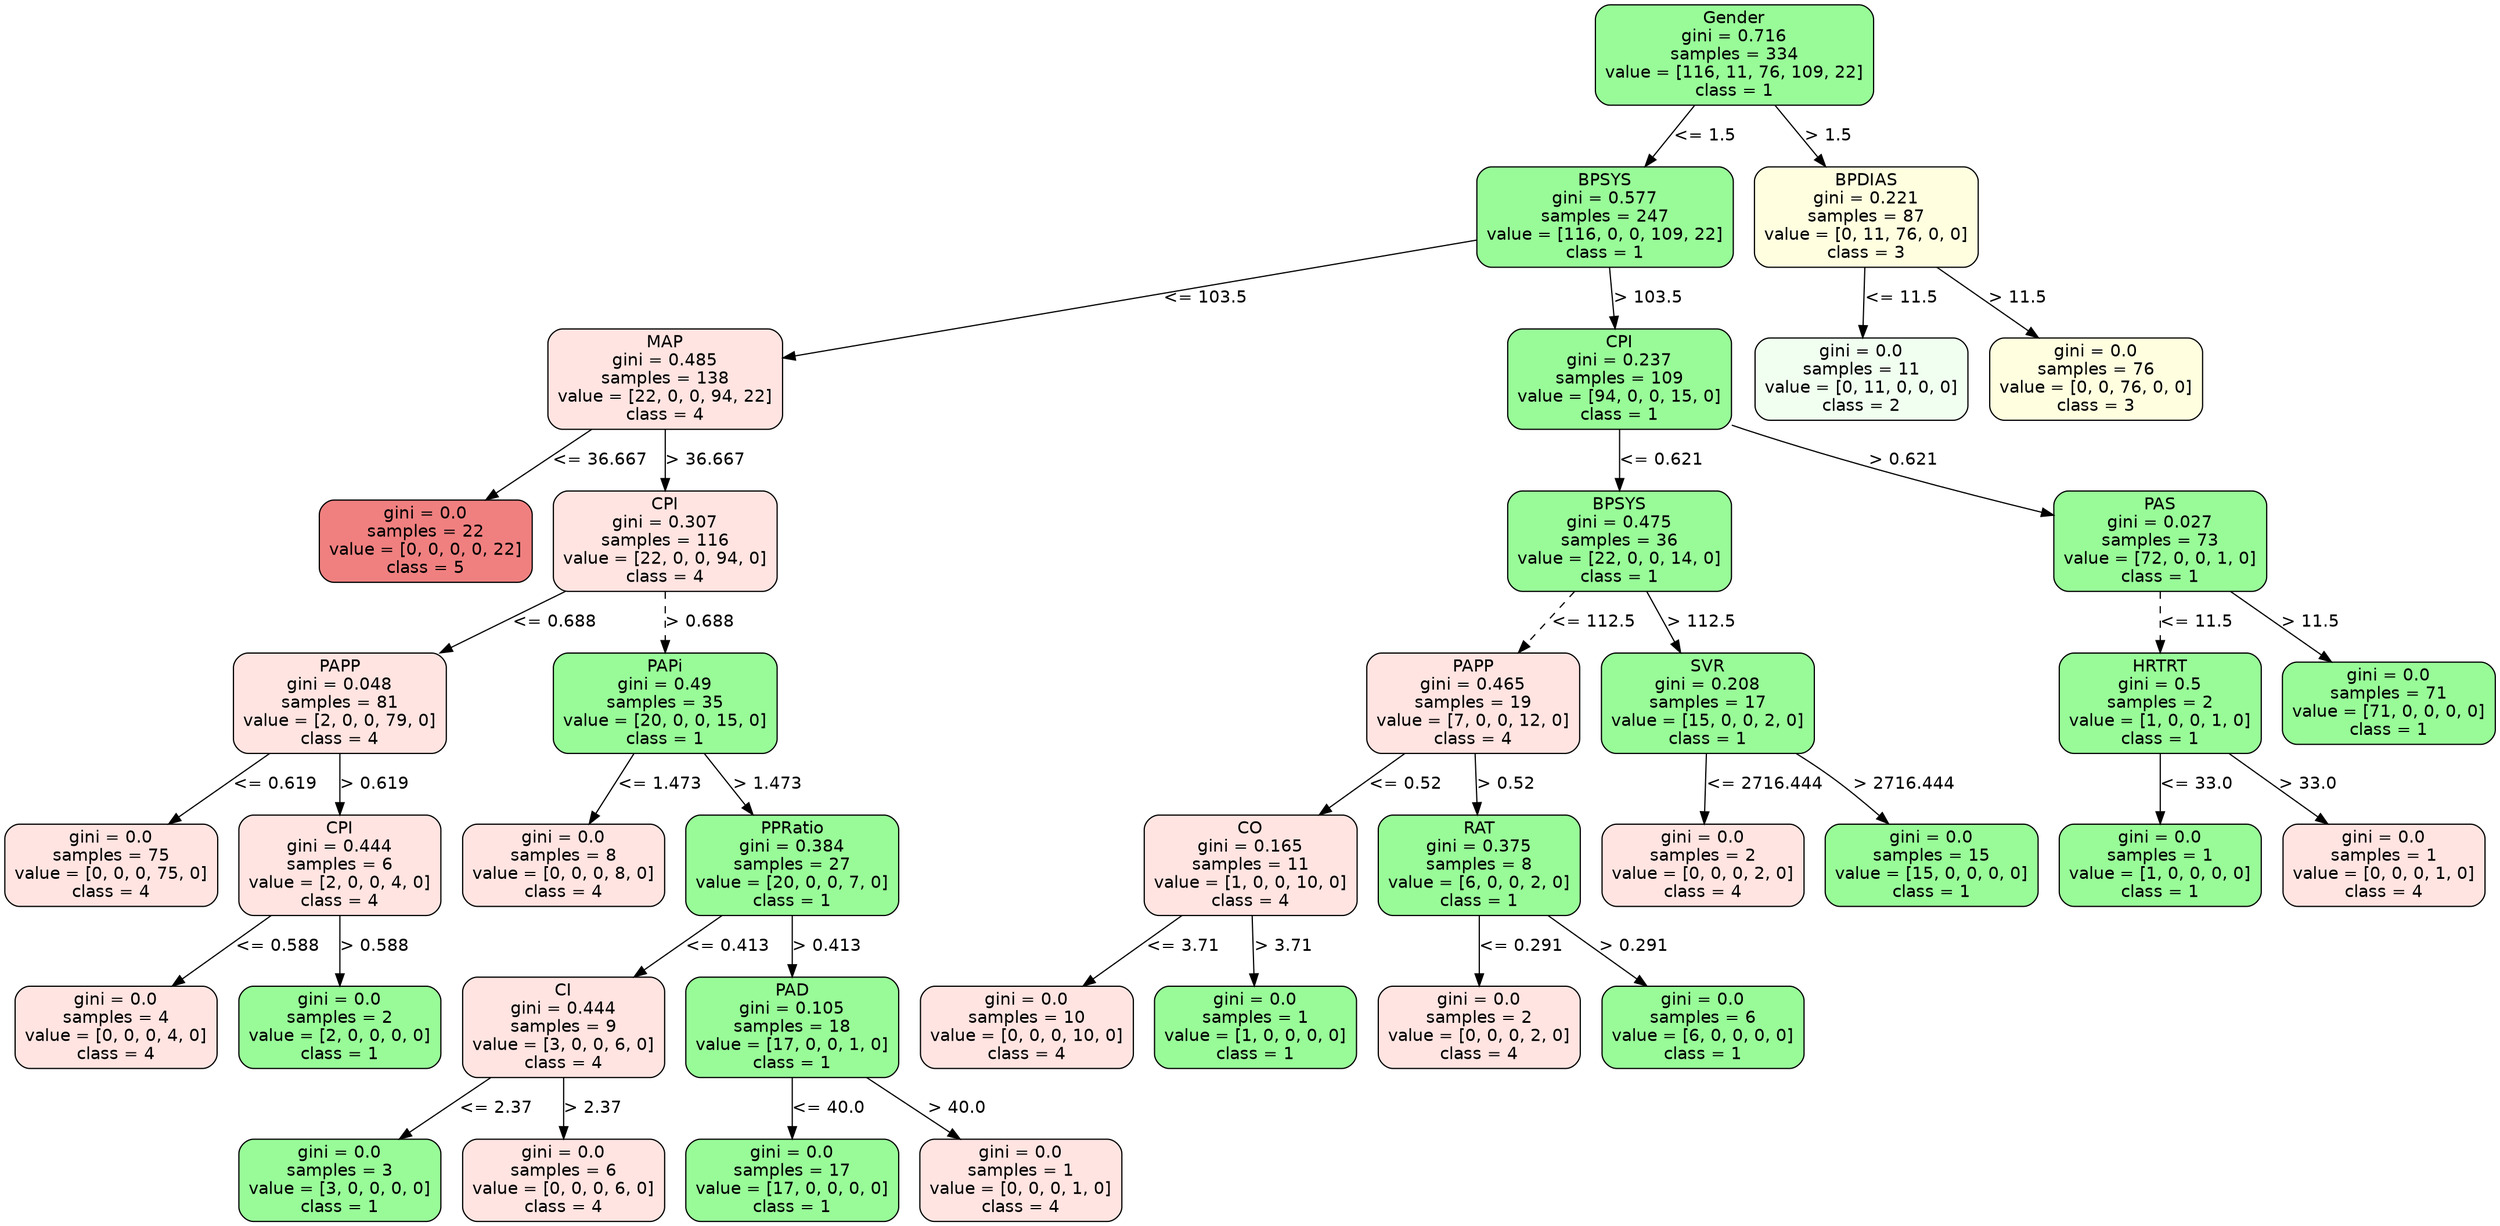 strict digraph Tree {
	graph [bb="0,0,1758,1006"];
	node [color=black,
		fontname=helvetica,
		label="\N",
		shape=box,
		style="filled, rounded"
	];
	edge [fontname=helvetica];
	0	 [fillcolor=palegreen,
		height=1.1528,
		label="Gender\ngini = 0.716\nsamples = 334\nvalue = [116, 11, 76, 109, 22]\nclass = 1",
		pos="1199.5,964.5",
		width=2.6667];
	1	 [fillcolor=palegreen,
		height=1.1528,
		label="BPSYS\ngini = 0.577\nsamples = 247\nvalue = [116, 0, 0, 109, 22]\nclass = 1",
		pos="1108.5,830.5",
		width=2.4583];
	0 -> 1	 [label="<= 1.5",
		labelangle=45,
		labeldistance=2.5,
		lp="1177.5,897.5",
		op="<=",
		param=1.5,
		pos="e,1136.8,872.14 1171.2,922.84 1162.1,909.48 1152,894.54 1142.5,880.64",
		style=solid];
	36	 [fillcolor=lightyellow,
		height=1.1528,
		label="BPDIAS\ngini = 0.221\nsamples = 87\nvalue = [0, 11, 76, 0, 0]\nclass = 3",
		pos="1292.5,830.5",
		width=2.1528];
	0 -> 36	 [label="> 1.5",
		labelangle=-45,
		labeldistance=2.5,
		lp="1265,897.5",
		op=">",
		param=1.5,
		pos="e,1263.6,872.14 1228.4,922.84 1237.7,909.48 1248.1,894.54 1257.7,880.64",
		style=solid];
	2	 [fillcolor=mistyrose,
		height=1.1528,
		label="MAP\ngini = 0.485\nsamples = 138\nvalue = [22, 0, 0, 94, 22]\nclass = 4",
		pos="474.5,696.5",
		width=2.25];
	1 -> 2	 [label="<= 103.5",
		lp="839,763.5",
		op="<=",
		param=103.5,
		pos="e,555.7,713.66 1019.7,811.73 899.68,786.37 686.9,741.39 565.7,715.77",
		style=solid];
	19	 [fillcolor=palegreen,
		height=1.1528,
		label="CPI\ngini = 0.237\nsamples = 109\nvalue = [94, 0, 0, 15, 0]\nclass = 1",
		pos="1117.5,696.5",
		width=2.1528];
	1 -> 19	 [label="> 103.5",
		lp="1136.5,763.5",
		op=">",
		param=103.5,
		pos="e,1114.7,738.14 1111.3,788.84 1112.2,775.98 1113.1,761.66 1114,748.21",
		style=solid];
	3	 [fillcolor=lightcoral,
		height=0.94444,
		label="gini = 0.0\nsamples = 22\nvalue = [0, 0, 0, 0, 22]\nclass = 5",
		pos="305.5,562.5",
		width=2.0417];
	2 -> 3	 [label="<= 36.667",
		lp="426.5,629.5",
		op="<=",
		param=36.667,
		pos="e,348.38,596.5 421.95,654.84 401.08,638.29 377.16,619.32 356.45,602.9",
		style=solid];
	4	 [fillcolor=mistyrose,
		height=1.1528,
		label="CPI\ngini = 0.307\nsamples = 116\nvalue = [22, 0, 0, 94, 0]\nclass = 4",
		pos="474.5,562.5",
		width=2.1528];
	2 -> 4	 [label="> 36.667",
		lp="501.5,629.5",
		op=">",
		param=36.667,
		pos="e,474.5,604.14 474.5,654.84 474.5,641.98 474.5,627.66 474.5,614.21",
		style=solid];
	5	 [fillcolor=mistyrose,
		height=1.1528,
		label="PAPP\ngini = 0.048\nsamples = 81\nvalue = [2, 0, 0, 79, 0]\nclass = 4",
		pos="235.5,428.5",
		width=2.0417];
	4 -> 5	 [label="<= 0.688",
		lp="390,495.5",
		op="<=",
		param=0.688,
		pos="e,309.35,469.91 400.19,520.84 374.21,506.27 344.89,489.83 318.27,474.91",
		style=solid];
	10	 [fillcolor=palegreen,
		height=1.1528,
		label="PAPi\ngini = 0.49\nsamples = 35\nvalue = [20, 0, 0, 15, 0]\nclass = 1",
		pos="474.5,428.5",
		width=2.1528];
	4 -> 10	 [label="> 0.688",
		lp="497.5,495.5",
		op=">",
		param=0.688,
		pos="e,474.5,470.14 474.5,520.84 474.5,507.98 474.5,493.66 474.5,480.21",
		style=dashed];
	6	 [fillcolor=mistyrose,
		height=0.94444,
		label="gini = 0.0\nsamples = 75\nvalue = [0, 0, 0, 75, 0]\nclass = 4",
		pos="73.5,294.5",
		width=2.0417];
	5 -> 6	 [label="<= 0.619",
		lp="187,361.5",
		op="<=",
		param=0.619,
		pos="e,114.61,328.5 185.13,386.84 165.12,370.29 142.19,351.32 122.34,334.9",
		style=solid];
	7	 [fillcolor=mistyrose,
		height=1.1528,
		label="CPI\ngini = 0.444\nsamples = 6\nvalue = [2, 0, 0, 4, 0]\nclass = 4",
		pos="235.5,294.5",
		width=1.9444];
	5 -> 7	 [label="> 0.619",
		lp="258.5,361.5",
		op=">",
		param=0.619,
		pos="e,235.5,336.14 235.5,386.84 235.5,373.98 235.5,359.66 235.5,346.21",
		style=solid];
	8	 [fillcolor=mistyrose,
		height=0.94444,
		label="gini = 0.0\nsamples = 4\nvalue = [0, 0, 0, 4, 0]\nclass = 4",
		pos="77.5,160.5",
		width=1.9444];
	7 -> 8	 [label="<= 0.588",
		lp="189,227.5",
		op="<=",
		param=0.588,
		pos="e,117.59,194.5 186.37,252.84 166.95,236.36 144.69,217.49 125.39,201.12",
		style=solid];
	9	 [fillcolor=palegreen,
		height=0.94444,
		label="gini = 0.0\nsamples = 2\nvalue = [2, 0, 0, 0, 0]\nclass = 1",
		pos="235.5,160.5",
		width=1.9444];
	7 -> 9	 [label="> 0.588",
		lp="258.5,227.5",
		op=">",
		param=0.588,
		pos="e,235.5,194.5 235.5,252.84 235.5,237.6 235.5,220.33 235.5,204.87",
		style=solid];
	11	 [fillcolor=mistyrose,
		height=0.94444,
		label="gini = 0.0\nsamples = 8\nvalue = [0, 0, 0, 8, 0]\nclass = 4",
		pos="393.5,294.5",
		width=1.9444];
	10 -> 11	 [label="<= 1.473",
		lp="464,361.5",
		op="<=",
		param=1.473,
		pos="e,412.87,328.81 447.48,386.71 443.75,380.79 440,374.76 436.5,369 430.38,358.93 423.95,347.99 417.98,337.68",
		style=solid];
	12	 [fillcolor=palegreen,
		height=1.1528,
		label="PPRatio\ngini = 0.384\nsamples = 27\nvalue = [20, 0, 0, 7, 0]\nclass = 1",
		pos="555.5,294.5",
		width=2.0417];
	10 -> 12	 [label="> 1.473",
		lp="540.5,361.5",
		op=">",
		param=1.473,
		pos="e,530.33,336.14 499.68,386.84 507.69,373.6 516.62,358.82 524.96,345.03",
		style=solid];
	13	 [fillcolor=mistyrose,
		height=1.1528,
		label="CI\ngini = 0.444\nsamples = 9\nvalue = [3, 0, 0, 6, 0]\nclass = 4",
		pos="393.5,160.5",
		width=1.9444];
	12 -> 13	 [label="<= 0.413",
		lp="507,227.5",
		op="<=",
		param=0.413,
		pos="e,443.84,202.14 505.13,252.84 488.22,238.84 469.21,223.13 451.74,208.68",
		style=solid];
	16	 [fillcolor=palegreen,
		height=1.1528,
		label="PAD\ngini = 0.105\nsamples = 18\nvalue = [17, 0, 0, 1, 0]\nclass = 1",
		pos="555.5,160.5",
		width=2.0417];
	12 -> 16	 [label="> 0.413",
		lp="578.5,227.5",
		op=">",
		param=0.413,
		pos="e,555.5,202.14 555.5,252.84 555.5,239.98 555.5,225.66 555.5,212.21",
		style=solid];
	14	 [fillcolor=palegreen,
		height=0.94444,
		label="gini = 0.0\nsamples = 3\nvalue = [3, 0, 0, 0, 0]\nclass = 1",
		pos="235.5,34",
		width=1.9444];
	13 -> 14	 [label="<= 2.37",
		lp="338,93.5",
		op="<=",
		param=2.37,
		pos="e,278.14,68.142 341.33,118.73 323.55,104.5 303.73,88.625 286.08,74.497",
		style=solid];
	15	 [fillcolor=mistyrose,
		height=0.94444,
		label="gini = 0.0\nsamples = 6\nvalue = [0, 0, 0, 6, 0]\nclass = 4",
		pos="393.5,34",
		width=1.9444];
	13 -> 15	 [label="> 2.37",
		lp="413,93.5",
		op=">",
		param=2.37,
		pos="e,393.5,68.142 393.5,118.73 393.5,105.78 393.5,91.472 393.5,78.356",
		style=solid];
	17	 [fillcolor=palegreen,
		height=0.94444,
		label="gini = 0.0\nsamples = 17\nvalue = [17, 0, 0, 0, 0]\nclass = 1",
		pos="555.5,34",
		width=2.0417];
	16 -> 17	 [label="<= 40.0",
		lp="579,93.5",
		op="<=",
		param=40.0,
		pos="e,555.5,68.142 555.5,118.73 555.5,105.78 555.5,91.472 555.5,78.356",
		style=solid];
	18	 [fillcolor=mistyrose,
		height=0.94444,
		label="gini = 0.0\nsamples = 1\nvalue = [0, 0, 0, 1, 0]\nclass = 4",
		pos="717.5,34",
		width=1.9444];
	16 -> 18	 [label="> 40.0",
		lp="666,93.5",
		op=">",
		param=40.0,
		pos="e,673.78,68.142 608.99,118.73 627.22,104.5 647.55,88.625 665.64,74.497",
		style=solid];
	20	 [fillcolor=palegreen,
		height=1.1528,
		label="BPSYS\ngini = 0.475\nsamples = 36\nvalue = [22, 0, 0, 14, 0]\nclass = 1",
		pos="1117.5,562.5",
		width=2.1528];
	19 -> 20	 [label="<= 0.621",
		lp="1145,629.5",
		op="<=",
		param=0.621,
		pos="e,1117.5,604.14 1117.5,654.84 1117.5,641.98 1117.5,627.66 1117.5,614.21",
		style=solid];
	31	 [fillcolor=palegreen,
		height=1.1528,
		label="PAS\ngini = 0.027\nsamples = 73\nvalue = [72, 0, 0, 1, 0]\nclass = 1",
		pos="1522.5,562.5",
		width=2.0417];
	19 -> 31	 [label="> 0.621",
		lp="1323.5,629.5",
		op=">",
		param=0.621,
		pos="e,1448.7,580.52 1195.4,658.97 1198.8,657.59 1202.2,656.26 1205.5,655 1283.1,625.58 1374.4,599.84 1439,583.04",
		style=solid];
	21	 [fillcolor=mistyrose,
		height=1.1528,
		label="PAPP\ngini = 0.465\nsamples = 19\nvalue = [7, 0, 0, 12, 0]\nclass = 4",
		pos="1035.5,428.5",
		width=2.0417];
	20 -> 21	 [label="<= 112.5",
		lp="1107,495.5",
		op="<=",
		param=112.5,
		pos="e,1061,470.14 1092,520.84 1083.9,507.6 1074.9,492.82 1066.4,479.03",
		style=dashed];
	28	 [fillcolor=palegreen,
		height=1.1528,
		label="SVR\ngini = 0.208\nsamples = 17\nvalue = [15, 0, 0, 2, 0]\nclass = 1",
		pos="1200.5,428.5",
		width=2.0417];
	20 -> 28	 [label="> 112.5",
		lp="1184.5,495.5",
		op=">",
		param=112.5,
		pos="e,1174.7,470.14 1143.3,520.84 1151.5,507.6 1160.7,492.82 1169.2,479.03",
		style=solid];
	22	 [fillcolor=mistyrose,
		height=1.1528,
		label="CO\ngini = 0.165\nsamples = 11\nvalue = [1, 0, 0, 10, 0]\nclass = 4",
		pos="878.5,294.5",
		width=2.0417];
	21 -> 22	 [label="<= 0.52",
		lp="986,361.5",
		op="<=",
		param=0.52,
		pos="e,927.28,336.14 986.68,386.84 970.29,372.84 951.87,357.13 934.95,342.68",
		style=solid];
	25	 [fillcolor=palegreen,
		height=1.1528,
		label="RAT\ngini = 0.375\nsamples = 8\nvalue = [6, 0, 0, 2, 0]\nclass = 1",
		pos="1040.5,294.5",
		width=1.9444];
	21 -> 25	 [label="> 0.52",
		lp="1058,361.5",
		op=">",
		param=0.52,
		pos="e,1038.9,336.14 1037.1,386.84 1037.5,373.98 1038.1,359.66 1038.6,346.21",
		style=solid];
	23	 [fillcolor=mistyrose,
		height=0.94444,
		label="gini = 0.0\nsamples = 10\nvalue = [0, 0, 0, 10, 0]\nclass = 4",
		pos="720.5,160.5",
		width=2.0417];
	22 -> 23	 [label="<= 3.71",
		lp="828,227.5",
		op="<=",
		param=3.71,
		pos="e,760.59,194.5 829.37,252.84 809.95,236.36 787.69,217.49 768.39,201.12",
		style=solid];
	24	 [fillcolor=palegreen,
		height=0.94444,
		label="gini = 0.0\nsamples = 1\nvalue = [1, 0, 0, 0, 0]\nclass = 1",
		pos="882.5,160.5",
		width=1.9444];
	22 -> 24	 [label="> 3.71",
		lp="901,227.5",
		op=">",
		param=3.71,
		pos="e,881.48,194.5 879.74,252.84 880.2,237.6 880.71,220.33 881.18,204.87",
		style=solid];
	26	 [fillcolor=mistyrose,
		height=0.94444,
		label="gini = 0.0\nsamples = 2\nvalue = [0, 0, 0, 2, 0]\nclass = 4",
		pos="1040.5,160.5",
		width=1.9444];
	25 -> 26	 [label="<= 0.291",
		lp="1068,227.5",
		op="<=",
		param=0.291,
		pos="e,1040.5,194.5 1040.5,252.84 1040.5,237.6 1040.5,220.33 1040.5,204.87",
		style=solid];
	27	 [fillcolor=palegreen,
		height=0.94444,
		label="gini = 0.0\nsamples = 6\nvalue = [6, 0, 0, 0, 0]\nclass = 1",
		pos="1198.5,160.5",
		width=1.9444];
	25 -> 27	 [label="> 0.291",
		lp="1147.5,227.5",
		op=">",
		param=0.291,
		pos="e,1158.4,194.5 1089.6,252.84 1109.1,236.36 1131.3,217.49 1150.6,201.12",
		style=solid];
	29	 [fillcolor=mistyrose,
		height=0.94444,
		label="gini = 0.0\nsamples = 2\nvalue = [0, 0, 0, 2, 0]\nclass = 4",
		pos="1198.5,294.5",
		width=1.9444];
	28 -> 29	 [label="<= 2716.444",
		lp="1239,361.5",
		op="<=",
		param=2716.444,
		pos="e,1199,328.5 1199.9,386.84 1199.7,371.6 1199.4,354.33 1199.2,338.87",
		style=solid];
	30	 [fillcolor=palegreen,
		height=0.94444,
		label="gini = 0.0\nsamples = 15\nvalue = [15, 0, 0, 0, 0]\nclass = 1",
		pos="1360.5,294.5",
		width=2.0417];
	28 -> 30	 [label="> 2716.444",
		lp="1332,361.5",
		op=">",
		param=2716.444,
		pos="e,1325.9,328.83 1259.1,386.76 1266.8,380.94 1274.4,374.92 1281.5,369 1293.9,358.7 1306.7,347 1318.4,335.96",
		style=solid];
	32	 [fillcolor=palegreen,
		height=1.1528,
		label="HRTRT\ngini = 0.5\nsamples = 2\nvalue = [1, 0, 0, 1, 0]\nclass = 1",
		pos="1522.5,428.5",
		width=1.9444];
	31 -> 32	 [label="<= 11.5",
		lp="1546,495.5",
		op="<=",
		param=11.5,
		pos="e,1522.5,470.14 1522.5,520.84 1522.5,507.98 1522.5,493.66 1522.5,480.21",
		style=dashed];
	35	 [fillcolor=palegreen,
		height=0.94444,
		label="gini = 0.0\nsamples = 71\nvalue = [71, 0, 0, 0, 0]\nclass = 1",
		pos="1684.5,428.5",
		width=2.0417];
	31 -> 35	 [label="> 11.5",
		lp="1627,495.5",
		op=">",
		param=11.5,
		pos="e,1643.4,462.5 1572.9,520.84 1592.9,504.29 1615.8,485.32 1635.7,468.9",
		style=solid];
	33	 [fillcolor=palegreen,
		height=0.94444,
		label="gini = 0.0\nsamples = 1\nvalue = [1, 0, 0, 0, 0]\nclass = 1",
		pos="1522.5,294.5",
		width=1.9444];
	32 -> 33	 [label="<= 33.0",
		lp="1546,361.5",
		op="<=",
		param=33.0,
		pos="e,1522.5,328.5 1522.5,386.84 1522.5,371.6 1522.5,354.33 1522.5,338.87",
		style=solid];
	34	 [fillcolor=mistyrose,
		height=0.94444,
		label="gini = 0.0\nsamples = 1\nvalue = [0, 0, 0, 1, 0]\nclass = 4",
		pos="1680.5,294.5",
		width=1.9444];
	32 -> 34	 [label="> 33.0",
		lp="1625,361.5",
		op=">",
		param=33.0,
		pos="e,1640.4,328.5 1571.6,386.84 1591.1,370.36 1613.3,351.49 1632.6,335.12",
		style=solid];
	37	 [fillcolor=honeydew,
		height=0.94444,
		label="gini = 0.0\nsamples = 11\nvalue = [0, 11, 0, 0, 0]\nclass = 2",
		pos="1288.5,696.5",
		width=2.0417];
	36 -> 37	 [label="<= 11.5",
		lp="1315,763.5",
		op="<=",
		param=11.5,
		pos="e,1289.5,730.5 1291.3,788.84 1290.8,773.6 1290.3,756.33 1289.8,740.87",
		style=solid];
	38	 [fillcolor=lightyellow,
		height=0.94444,
		label="gini = 0.0\nsamples = 76\nvalue = [0, 0, 76, 0, 0]\nclass = 3",
		pos="1453.5,696.5",
		width=2.0417];
	36 -> 38	 [label="> 11.5",
		lp="1398,763.5",
		op=">",
		param=11.5,
		pos="e,1412.6,730.5 1342.6,788.84 1362.4,772.36 1385,753.49 1404.7,737.12",
		style=solid];
}
